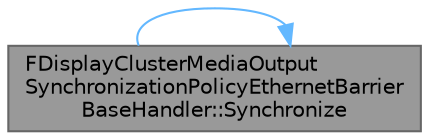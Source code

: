 digraph "FDisplayClusterMediaOutputSynchronizationPolicyEthernetBarrierBaseHandler::Synchronize"
{
 // INTERACTIVE_SVG=YES
 // LATEX_PDF_SIZE
  bgcolor="transparent";
  edge [fontname=Helvetica,fontsize=10,labelfontname=Helvetica,labelfontsize=10];
  node [fontname=Helvetica,fontsize=10,shape=box,height=0.2,width=0.4];
  rankdir="LR";
  Node1 [id="Node000001",label="FDisplayClusterMediaOutput\lSynchronizationPolicyEthernetBarrier\lBaseHandler::Synchronize",height=0.2,width=0.4,color="gray40", fillcolor="grey60", style="filled", fontcolor="black",tooltip="Children implement their own sync approaches."];
  Node1 -> Node1 [id="edge1_Node000001_Node000001",color="steelblue1",style="solid",tooltip=" "];
}
